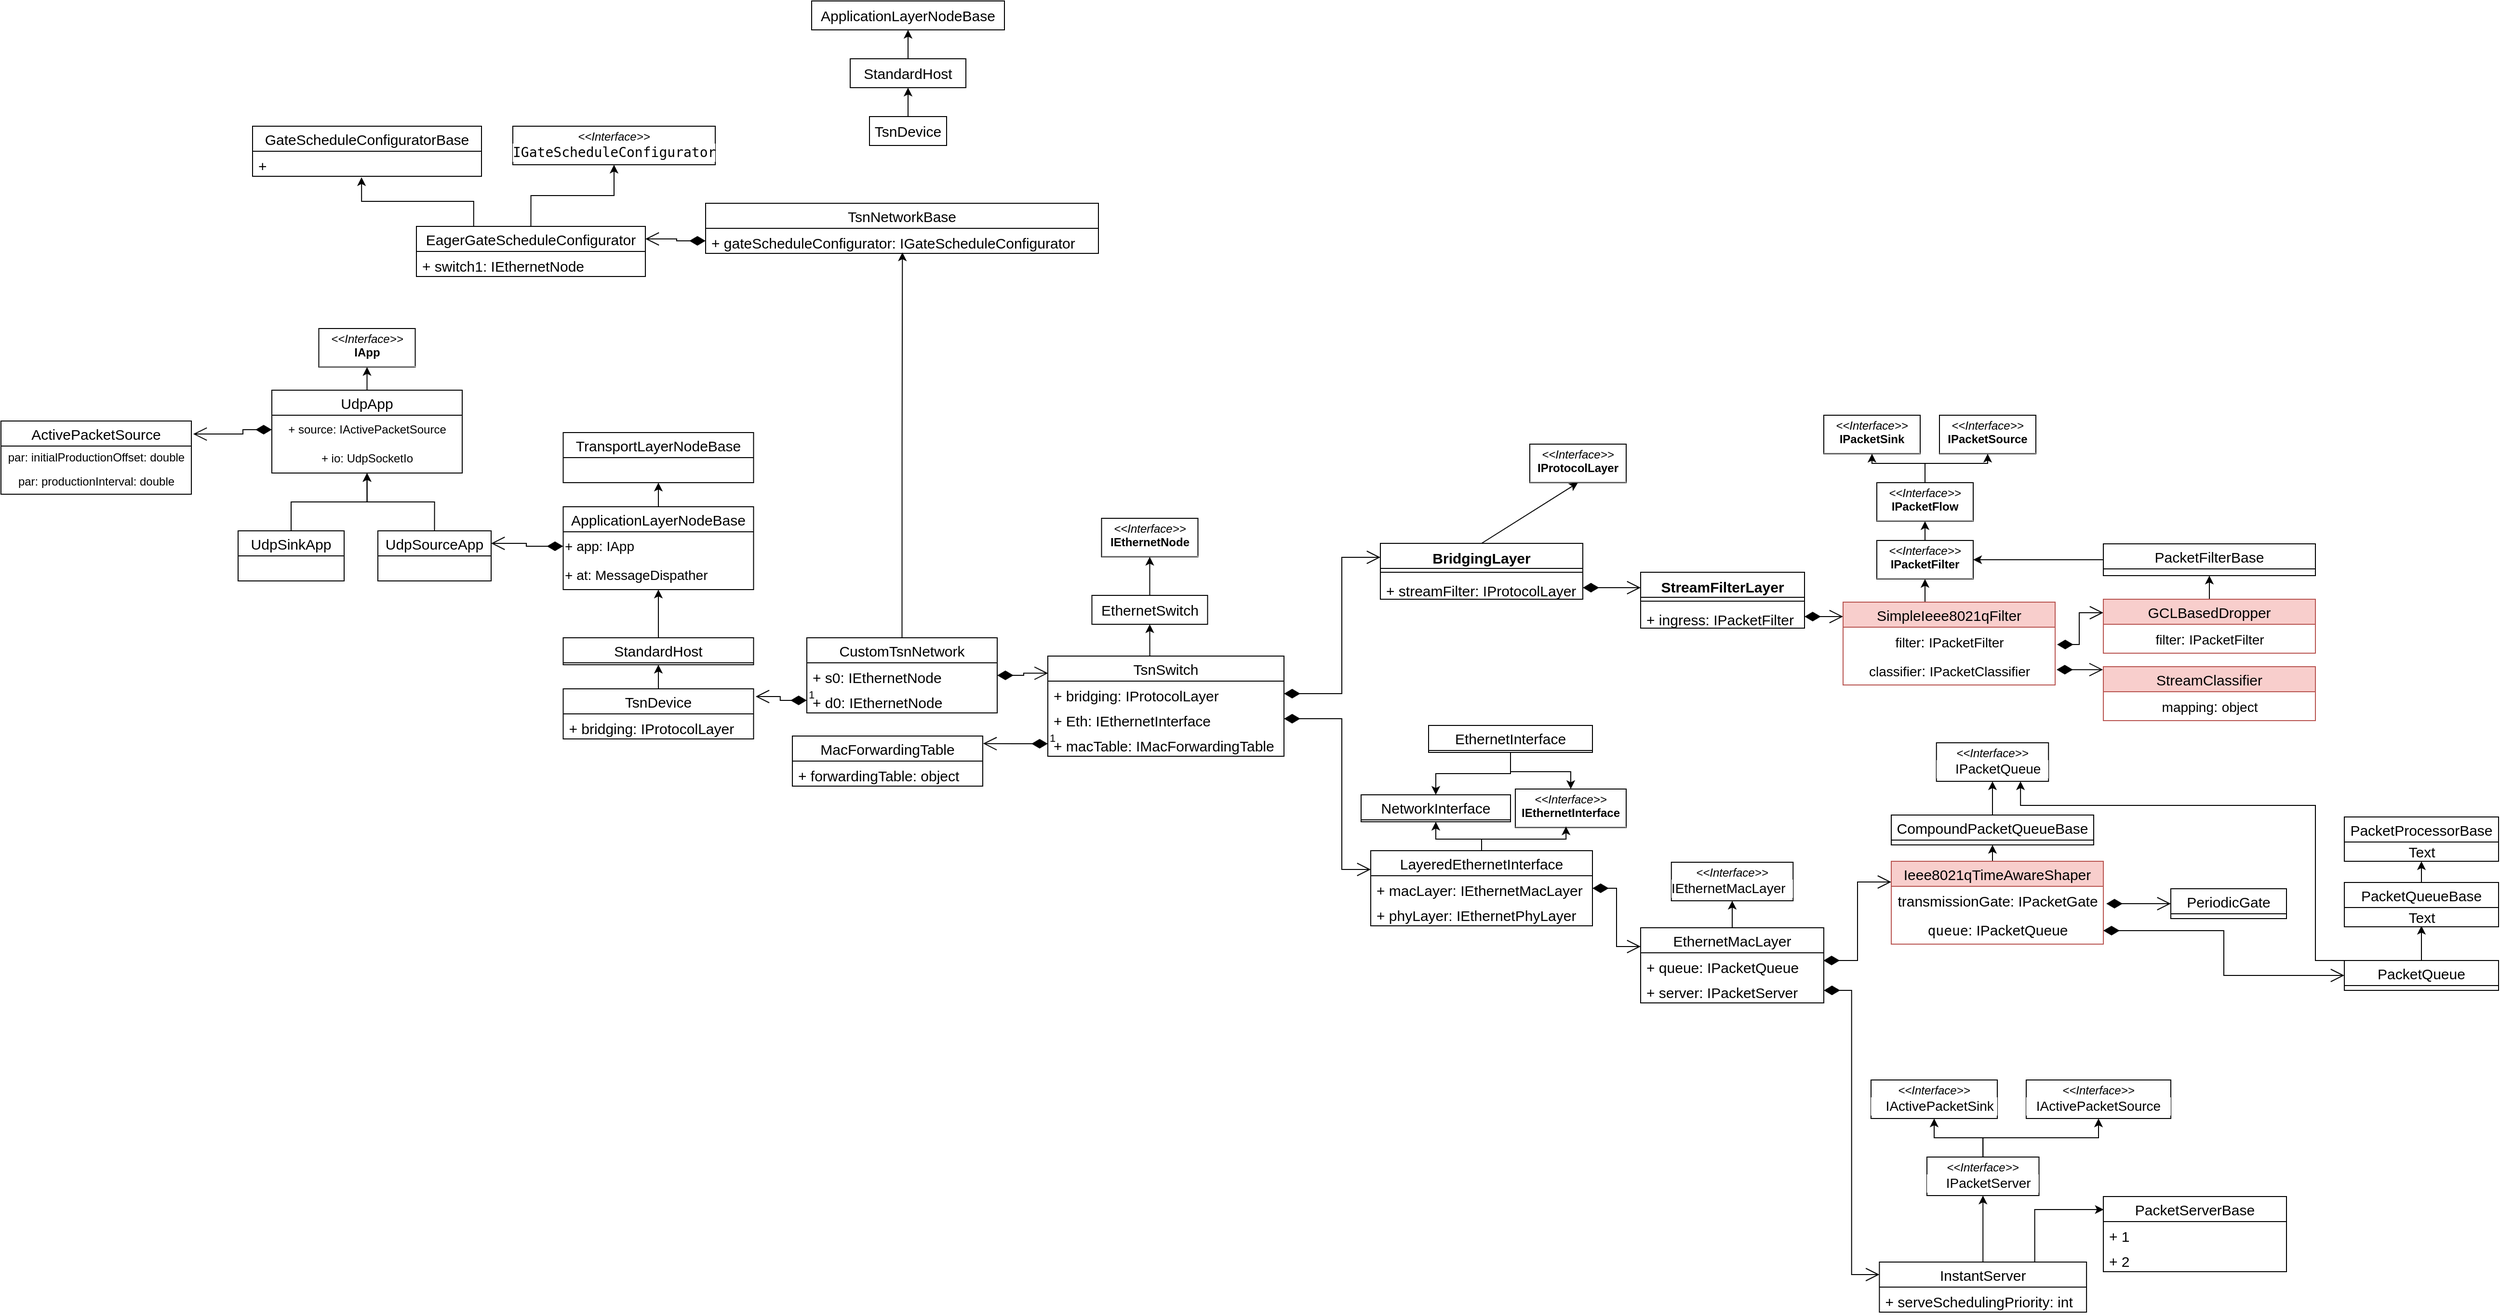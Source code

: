<mxfile version="20.6.2" type="device"><diagram id="YyNxn9tCu6RefEHl1TE3" name="Page-1"><mxGraphModel dx="2272" dy="1968" grid="1" gridSize="10" guides="1" tooltips="1" connect="1" arrows="1" fold="1" page="1" pageScale="1" pageWidth="850" pageHeight="1100" math="0" shadow="0"><root><mxCell id="0"/><mxCell id="1" parent="0"/><mxCell id="u0PSymhb36U_m5R0fwH8-3" style="edgeStyle=orthogonalEdgeStyle;rounded=0;orthogonalLoop=1;jettySize=auto;html=1;entryX=0.5;entryY=1;entryDx=0;entryDy=0;fontSize=15;exitX=0.5;exitY=0;exitDx=0;exitDy=0;" parent="1" source="u0PSymhb36U_m5R0fwH8-25" target="u0PSymhb36U_m5R0fwH8-2" edge="1"><mxGeometry relative="1" as="geometry"><mxPoint x="440" y="320" as="sourcePoint"/></mxGeometry></mxCell><mxCell id="u0PSymhb36U_m5R0fwH8-36" style="edgeStyle=orthogonalEdgeStyle;rounded=0;orthogonalLoop=1;jettySize=auto;html=1;entryX=0.5;entryY=1;entryDx=0;entryDy=0;fontSize=15;" parent="1" source="u0PSymhb36U_m5R0fwH8-2" target="u0PSymhb36U_m5R0fwH8-30" edge="1"><mxGeometry relative="1" as="geometry"/></mxCell><mxCell id="u0PSymhb36U_m5R0fwH8-2" value="&lt;font style=&quot;font-size: 15px;&quot;&gt;EthernetSwitch&lt;/font&gt;" style="rounded=0;whiteSpace=wrap;html=1;" parent="1" vertex="1"><mxGeometry x="350.75" y="257" width="120" height="30" as="geometry"/></mxCell><mxCell id="u0PSymhb36U_m5R0fwH8-4" style="edgeStyle=orthogonalEdgeStyle;rounded=0;orthogonalLoop=1;jettySize=auto;html=1;entryX=0.5;entryY=1;entryDx=0;entryDy=0;fontSize=15;" parent="1" source="u0PSymhb36U_m5R0fwH8-5" target="u0PSymhb36U_m5R0fwH8-6" edge="1"><mxGeometry relative="1" as="geometry"/></mxCell><mxCell id="u0PSymhb36U_m5R0fwH8-5" value="&lt;font style=&quot;font-size: 15px;&quot;&gt;TsnDevice&lt;/font&gt;" style="rounded=0;whiteSpace=wrap;html=1;" parent="1" vertex="1"><mxGeometry x="120" y="-240" width="80" height="30" as="geometry"/></mxCell><mxCell id="u0PSymhb36U_m5R0fwH8-32" style="edgeStyle=orthogonalEdgeStyle;rounded=0;orthogonalLoop=1;jettySize=auto;html=1;exitX=0.5;exitY=0;exitDx=0;exitDy=0;entryX=0.5;entryY=1;entryDx=0;entryDy=0;fontSize=15;" parent="1" source="u0PSymhb36U_m5R0fwH8-6" target="u0PSymhb36U_m5R0fwH8-31" edge="1"><mxGeometry relative="1" as="geometry"/></mxCell><mxCell id="u0PSymhb36U_m5R0fwH8-6" value="&lt;font style=&quot;font-size: 15px;&quot;&gt;StandardHost&lt;/font&gt;" style="rounded=0;whiteSpace=wrap;html=1;" parent="1" vertex="1"><mxGeometry x="100" y="-300" width="120" height="30" as="geometry"/></mxCell><mxCell id="u0PSymhb36U_m5R0fwH8-18" style="edgeStyle=orthogonalEdgeStyle;rounded=0;orthogonalLoop=1;jettySize=auto;html=1;exitX=0.5;exitY=0;exitDx=0;exitDy=0;entryX=0.5;entryY=1;entryDx=0;entryDy=0;fontSize=15;" parent="1" target="u0PSymhb36U_m5R0fwH8-19" edge="1"><mxGeometry relative="1" as="geometry"><mxPoint x="1215" y="264" as="sourcePoint"/></mxGeometry></mxCell><mxCell id="u0PSymhb36U_m5R0fwH8-16" style="edgeStyle=orthogonalEdgeStyle;rounded=0;orthogonalLoop=1;jettySize=auto;html=1;exitX=0.5;exitY=0;exitDx=0;exitDy=0;entryX=0.5;entryY=1;entryDx=0;entryDy=0;fontSize=15;" parent="1" source="u0PSymhb36U_m5R0fwH8-13" target="u0PSymhb36U_m5R0fwH8-14" edge="1"><mxGeometry relative="1" as="geometry"><Array as="points"><mxPoint x="1215" y="120"/><mxPoint x="1160" y="120"/></Array></mxGeometry></mxCell><mxCell id="u0PSymhb36U_m5R0fwH8-17" style="edgeStyle=orthogonalEdgeStyle;rounded=0;orthogonalLoop=1;jettySize=auto;html=1;entryX=0.5;entryY=1;entryDx=0;entryDy=0;fontSize=15;" parent="1" source="u0PSymhb36U_m5R0fwH8-13" target="u0PSymhb36U_m5R0fwH8-15" edge="1"><mxGeometry relative="1" as="geometry"/></mxCell><mxCell id="u0PSymhb36U_m5R0fwH8-13" value="&lt;p style=&quot;margin:0px;margin-top:4px;text-align:center;&quot;&gt;&lt;i&gt;&amp;lt;&amp;lt;Interface&amp;gt;&amp;gt;&lt;/i&gt;&lt;br&gt;&lt;b&gt;IPacketFlow&lt;/b&gt;&lt;/p&gt;&lt;hr size=&quot;1&quot;&gt;&lt;p style=&quot;margin:0px;margin-left:4px;&quot;&gt;&lt;br&gt;&lt;/p&gt;" style="verticalAlign=top;align=left;overflow=fill;fontSize=12;fontFamily=Helvetica;html=1;" parent="1" vertex="1"><mxGeometry x="1165" y="140" width="100" height="40" as="geometry"/></mxCell><mxCell id="u0PSymhb36U_m5R0fwH8-14" value="&lt;p style=&quot;margin:0px;margin-top:4px;text-align:center;&quot;&gt;&lt;i&gt;&amp;lt;&amp;lt;Interface&amp;gt;&amp;gt;&lt;/i&gt;&lt;br&gt;&lt;b&gt;IPacketSink&lt;/b&gt;&lt;/p&gt;&lt;hr size=&quot;1&quot;&gt;&lt;p style=&quot;margin:0px;margin-left:4px;&quot;&gt;&lt;br&gt;&lt;/p&gt;" style="verticalAlign=top;align=left;overflow=fill;fontSize=12;fontFamily=Helvetica;html=1;" parent="1" vertex="1"><mxGeometry x="1110" y="70" width="100" height="40" as="geometry"/></mxCell><mxCell id="u0PSymhb36U_m5R0fwH8-15" value="&lt;p style=&quot;margin:0px;margin-top:4px;text-align:center;&quot;&gt;&lt;i&gt;&amp;lt;&amp;lt;Interface&amp;gt;&amp;gt;&lt;/i&gt;&lt;br&gt;&lt;b&gt;IPacketSource&lt;/b&gt;&lt;/p&gt;&lt;hr size=&quot;1&quot;&gt;&lt;p style=&quot;margin:0px;margin-left:4px;&quot;&gt;&lt;br&gt;&lt;/p&gt;" style="verticalAlign=top;align=left;overflow=fill;fontSize=12;fontFamily=Helvetica;html=1;" parent="1" vertex="1"><mxGeometry x="1230" y="70" width="100" height="40" as="geometry"/></mxCell><mxCell id="u0PSymhb36U_m5R0fwH8-20" style="edgeStyle=orthogonalEdgeStyle;rounded=0;orthogonalLoop=1;jettySize=auto;html=1;exitX=0.5;exitY=0;exitDx=0;exitDy=0;entryX=0.5;entryY=1;entryDx=0;entryDy=0;fontSize=15;" parent="1" source="u0PSymhb36U_m5R0fwH8-19" target="u0PSymhb36U_m5R0fwH8-13" edge="1"><mxGeometry relative="1" as="geometry"/></mxCell><mxCell id="u0PSymhb36U_m5R0fwH8-19" value="&lt;p style=&quot;margin:0px;margin-top:4px;text-align:center;&quot;&gt;&lt;i&gt;&amp;lt;&amp;lt;Interface&amp;gt;&amp;gt;&lt;/i&gt;&lt;br&gt;&lt;b&gt;IPacketFilter&lt;/b&gt;&lt;/p&gt;&lt;hr size=&quot;1&quot;&gt;&lt;p style=&quot;margin:0px;margin-left:4px;&quot;&gt;&lt;br&gt;&lt;/p&gt;" style="verticalAlign=top;align=left;overflow=fill;fontSize=12;fontFamily=Helvetica;html=1;" parent="1" vertex="1"><mxGeometry x="1165" y="200" width="100" height="40" as="geometry"/></mxCell><mxCell id="u0PSymhb36U_m5R0fwH8-21" value="StreamFilterLayer" style="swimlane;fontStyle=1;align=center;verticalAlign=top;childLayout=stackLayout;horizontal=1;startSize=26;horizontalStack=0;resizeParent=1;resizeParentMax=0;resizeLast=0;collapsible=1;marginBottom=0;fontSize=15;" parent="1" vertex="1"><mxGeometry x="920" y="233" width="170" height="58" as="geometry"><mxRectangle x="600" y="320" width="170" height="30" as="alternateBounds"/></mxGeometry></mxCell><mxCell id="u0PSymhb36U_m5R0fwH8-23" value="" style="line;strokeWidth=1;fillColor=none;align=left;verticalAlign=middle;spacingTop=-1;spacingLeft=3;spacingRight=3;rotatable=0;labelPosition=right;points=[];portConstraint=eastwest;strokeColor=inherit;fontSize=15;" parent="u0PSymhb36U_m5R0fwH8-21" vertex="1"><mxGeometry y="26" width="170" height="8" as="geometry"/></mxCell><mxCell id="u0PSymhb36U_m5R0fwH8-22" value="+ ingress: IPacketFilter" style="text;strokeColor=none;fillColor=none;align=left;verticalAlign=top;spacingLeft=4;spacingRight=4;overflow=hidden;rotatable=0;points=[[0,0.5],[1,0.5]];portConstraint=eastwest;fontSize=15;" parent="u0PSymhb36U_m5R0fwH8-21" vertex="1"><mxGeometry y="34" width="170" height="24" as="geometry"/></mxCell><mxCell id="u0PSymhb36U_m5R0fwH8-25" value="TsnSwitch" style="swimlane;fontStyle=0;childLayout=stackLayout;horizontal=1;startSize=26;fillColor=none;horizontalStack=0;resizeParent=1;resizeParentMax=0;resizeLast=0;collapsible=1;marginBottom=0;fontSize=15;" parent="1" vertex="1"><mxGeometry x="305" y="320" width="245" height="104" as="geometry"><mxRectangle x="510" y="360" width="110" height="30" as="alternateBounds"/></mxGeometry></mxCell><mxCell id="u0PSymhb36U_m5R0fwH8-26" value="+ bridging: IProtocolLayer" style="text;strokeColor=none;fillColor=none;align=left;verticalAlign=top;spacingLeft=4;spacingRight=4;overflow=hidden;rotatable=0;points=[[0,0.5],[1,0.5]];portConstraint=eastwest;fontSize=15;" parent="u0PSymhb36U_m5R0fwH8-25" vertex="1"><mxGeometry y="26" width="245" height="26" as="geometry"/></mxCell><mxCell id="u0PSymhb36U_m5R0fwH8-27" value="+ Eth: IEthernetInterface" style="text;strokeColor=none;fillColor=none;align=left;verticalAlign=top;spacingLeft=4;spacingRight=4;overflow=hidden;rotatable=0;points=[[0,0.5],[1,0.5]];portConstraint=eastwest;fontSize=15;" parent="u0PSymhb36U_m5R0fwH8-25" vertex="1"><mxGeometry y="52" width="245" height="26" as="geometry"/></mxCell><mxCell id="qFTx1YS0CShqmHp-ypgE-27" value="+ macTable: IMacForwardingTable" style="text;strokeColor=none;fillColor=none;align=left;verticalAlign=top;spacingLeft=4;spacingRight=4;overflow=hidden;rotatable=0;points=[[0,0.5],[1,0.5]];portConstraint=eastwest;fontSize=15;" parent="u0PSymhb36U_m5R0fwH8-25" vertex="1"><mxGeometry y="78" width="245" height="26" as="geometry"/></mxCell><mxCell id="u0PSymhb36U_m5R0fwH8-29" value="&lt;p style=&quot;margin:0px;margin-top:4px;text-align:center;&quot;&gt;&lt;i&gt;&amp;lt;&amp;lt;Interface&amp;gt;&amp;gt;&lt;/i&gt;&lt;br&gt;&lt;b&gt;IProtocolLayer&lt;/b&gt;&lt;/p&gt;&lt;hr size=&quot;1&quot;&gt;&lt;p style=&quot;margin:0px;margin-left:4px;&quot;&gt;&lt;br&gt;&lt;/p&gt;" style="verticalAlign=top;align=left;overflow=fill;fontSize=12;fontFamily=Helvetica;html=1;" parent="1" vertex="1"><mxGeometry x="805" y="100" width="100" height="40" as="geometry"/></mxCell><mxCell id="u0PSymhb36U_m5R0fwH8-30" value="&lt;p style=&quot;margin:0px;margin-top:4px;text-align:center;&quot;&gt;&lt;i&gt;&amp;lt;&amp;lt;Interface&amp;gt;&amp;gt;&lt;/i&gt;&lt;br&gt;&lt;b&gt;IEthernetNode&lt;/b&gt;&lt;/p&gt;&lt;hr size=&quot;1&quot;&gt;&lt;p style=&quot;margin:0px;margin-left:4px;&quot;&gt;&lt;br&gt;&lt;/p&gt;" style="verticalAlign=top;align=left;overflow=fill;fontSize=12;fontFamily=Helvetica;html=1;" parent="1" vertex="1"><mxGeometry x="360.75" y="177" width="100" height="40" as="geometry"/></mxCell><mxCell id="u0PSymhb36U_m5R0fwH8-31" value="&lt;font style=&quot;font-size: 15px;&quot;&gt;ApplicationLayerNodeBase&lt;/font&gt;" style="rounded=0;whiteSpace=wrap;html=1;" parent="1" vertex="1"><mxGeometry x="60" y="-360" width="200" height="30" as="geometry"/></mxCell><mxCell id="u0PSymhb36U_m5R0fwH8-34" value="" style="endArrow=open;html=1;endSize=12;startArrow=diamondThin;startSize=14;startFill=1;edgeStyle=orthogonalEdgeStyle;align=left;verticalAlign=bottom;rounded=0;fontSize=15;exitX=1;exitY=0.5;exitDx=0;exitDy=0;entryX=0;entryY=0.25;entryDx=0;entryDy=0;" parent="1" source="u0PSymhb36U_m5R0fwH8-26" target="KKsaJVPxC1CZyr2UXSg2-10" edge="1"><mxGeometry x="-1" y="3" relative="1" as="geometry"><mxPoint x="400" y="280" as="sourcePoint"/><mxPoint x="560" y="280" as="targetPoint"/><Array as="points"><mxPoint x="610" y="359"/><mxPoint x="610" y="218"/></Array></mxGeometry></mxCell><mxCell id="u0PSymhb36U_m5R0fwH8-35" value="" style="endArrow=open;html=1;endSize=12;startArrow=diamondThin;startSize=14;startFill=1;edgeStyle=orthogonalEdgeStyle;align=left;verticalAlign=bottom;rounded=0;fontSize=15;exitX=1;exitY=0.5;exitDx=0;exitDy=0;entryX=0;entryY=0.5;entryDx=0;entryDy=0;" parent="1" source="u0PSymhb36U_m5R0fwH8-22" edge="1"><mxGeometry x="-1" y="3" relative="1" as="geometry"><mxPoint x="1187.5" y="278.86" as="sourcePoint"/><mxPoint x="1130" y="279" as="targetPoint"/></mxGeometry></mxCell><mxCell id="u0PSymhb36U_m5R0fwH8-37" value="&lt;p style=&quot;margin:0px;margin-top:4px;text-align:center;&quot;&gt;&lt;i&gt;&amp;lt;&amp;lt;Interface&amp;gt;&amp;gt;&lt;/i&gt;&lt;br&gt;&lt;b&gt;IEthernetInterface&lt;/b&gt;&lt;/p&gt;&lt;hr size=&quot;1&quot;&gt;&lt;p style=&quot;margin:0px;margin-left:4px;&quot;&gt;&lt;br&gt;&lt;/p&gt;" style="verticalAlign=top;align=left;overflow=fill;fontSize=12;fontFamily=Helvetica;html=1;" parent="1" vertex="1"><mxGeometry x="790" y="458" width="115" height="40" as="geometry"/></mxCell><mxCell id="u0PSymhb36U_m5R0fwH8-83" style="edgeStyle=orthogonalEdgeStyle;rounded=0;orthogonalLoop=1;jettySize=auto;html=1;entryX=0.5;entryY=0;entryDx=0;entryDy=0;fontFamily=Helvetica;fontSize=15;" parent="1" source="u0PSymhb36U_m5R0fwH8-38" target="u0PSymhb36U_m5R0fwH8-43" edge="1"><mxGeometry relative="1" as="geometry"/></mxCell><mxCell id="u0PSymhb36U_m5R0fwH8-84" style="edgeStyle=orthogonalEdgeStyle;rounded=0;orthogonalLoop=1;jettySize=auto;html=1;exitX=0.5;exitY=1;exitDx=0;exitDy=0;entryX=0.5;entryY=0;entryDx=0;entryDy=0;fontFamily=Helvetica;fontSize=15;" parent="1" source="u0PSymhb36U_m5R0fwH8-38" target="u0PSymhb36U_m5R0fwH8-37" edge="1"><mxGeometry relative="1" as="geometry"><Array as="points"><mxPoint x="785" y="440"/><mxPoint x="848" y="440"/></Array></mxGeometry></mxCell><mxCell id="u0PSymhb36U_m5R0fwH8-38" value="EthernetInterface" style="swimlane;fontStyle=0;childLayout=stackLayout;horizontal=1;startSize=26;fillColor=none;horizontalStack=0;resizeParent=1;resizeParentMax=0;resizeLast=0;collapsible=1;marginBottom=0;fontSize=15;" parent="1" vertex="1"><mxGeometry x="700" y="392" width="170" height="28" as="geometry"><mxRectangle x="1310" y="380" width="110" height="30" as="alternateBounds"/></mxGeometry></mxCell><mxCell id="u0PSymhb36U_m5R0fwH8-42" value="" style="endArrow=open;html=1;endSize=12;startArrow=diamondThin;startSize=14;startFill=1;edgeStyle=orthogonalEdgeStyle;align=left;verticalAlign=bottom;rounded=0;fontSize=15;exitX=1;exitY=0.5;exitDx=0;exitDy=0;entryX=0;entryY=0.25;entryDx=0;entryDy=0;" parent="1" source="u0PSymhb36U_m5R0fwH8-27" target="u0PSymhb36U_m5R0fwH8-47" edge="1"><mxGeometry x="-1" y="3" relative="1" as="geometry"><mxPoint x="577.5" y="369.0" as="sourcePoint"/><mxPoint x="650" y="269" as="targetPoint"/><Array as="points"><mxPoint x="610" y="385"/><mxPoint x="610" y="542"/></Array></mxGeometry></mxCell><mxCell id="u0PSymhb36U_m5R0fwH8-43" value="NetworkInterface" style="swimlane;fontStyle=0;childLayout=stackLayout;horizontal=1;startSize=26;fillColor=none;horizontalStack=0;resizeParent=1;resizeParentMax=0;resizeLast=0;collapsible=1;marginBottom=0;fontSize=15;" parent="1" vertex="1"><mxGeometry x="630" y="464" width="155" height="28" as="geometry"><mxRectangle x="510" y="360" width="110" height="30" as="alternateBounds"/></mxGeometry></mxCell><mxCell id="u0PSymhb36U_m5R0fwH8-66" style="edgeStyle=orthogonalEdgeStyle;rounded=0;orthogonalLoop=1;jettySize=auto;html=1;exitX=0.5;exitY=0;exitDx=0;exitDy=0;entryX=0.5;entryY=1;entryDx=0;entryDy=0;fontFamily=Helvetica;fontSize=15;" parent="1" source="u0PSymhb36U_m5R0fwH8-47" target="u0PSymhb36U_m5R0fwH8-43" edge="1"><mxGeometry relative="1" as="geometry"><mxPoint x="718.505" y="506.002" as="targetPoint"/><Array as="points"><mxPoint x="755" y="510"/><mxPoint x="708" y="510"/></Array></mxGeometry></mxCell><mxCell id="u0PSymhb36U_m5R0fwH8-67" style="edgeStyle=orthogonalEdgeStyle;rounded=0;orthogonalLoop=1;jettySize=auto;html=1;entryX=0.457;entryY=0.971;entryDx=0;entryDy=0;entryPerimeter=0;fontFamily=Helvetica;fontSize=15;" parent="1" source="u0PSymhb36U_m5R0fwH8-47" target="u0PSymhb36U_m5R0fwH8-37" edge="1"><mxGeometry relative="1" as="geometry"><Array as="points"><mxPoint x="755" y="510"/><mxPoint x="843" y="510"/></Array></mxGeometry></mxCell><mxCell id="u0PSymhb36U_m5R0fwH8-47" value="LayeredEthernetInterface" style="swimlane;fontStyle=0;childLayout=stackLayout;horizontal=1;startSize=26;fillColor=none;horizontalStack=0;resizeParent=1;resizeParentMax=0;resizeLast=0;collapsible=1;marginBottom=0;fontSize=15;" parent="1" vertex="1"><mxGeometry x="640" y="522" width="230" height="78" as="geometry"><mxRectangle x="510" y="360" width="110" height="30" as="alternateBounds"/></mxGeometry></mxCell><mxCell id="u0PSymhb36U_m5R0fwH8-48" value="+ macLayer: IEthernetMacLayer" style="text;strokeColor=none;fillColor=none;align=left;verticalAlign=top;spacingLeft=4;spacingRight=4;overflow=hidden;rotatable=0;points=[[0,0.5],[1,0.5]];portConstraint=eastwest;fontSize=15;" parent="u0PSymhb36U_m5R0fwH8-47" vertex="1"><mxGeometry y="26" width="230" height="26" as="geometry"/></mxCell><mxCell id="u0PSymhb36U_m5R0fwH8-49" value="+ phyLayer: IEthernetPhyLayer" style="text;strokeColor=none;fillColor=none;align=left;verticalAlign=top;spacingLeft=4;spacingRight=4;overflow=hidden;rotatable=0;points=[[0,0.5],[1,0.5]];portConstraint=eastwest;fontSize=15;" parent="u0PSymhb36U_m5R0fwH8-47" vertex="1"><mxGeometry y="52" width="230" height="26" as="geometry"/></mxCell><mxCell id="u0PSymhb36U_m5R0fwH8-57" style="edgeStyle=orthogonalEdgeStyle;rounded=0;orthogonalLoop=1;jettySize=auto;html=1;entryX=0.5;entryY=1;entryDx=0;entryDy=0;fontFamily=Helvetica;fontSize=15;exitX=0.5;exitY=0;exitDx=0;exitDy=0;" parent="1" source="u0PSymhb36U_m5R0fwH8-53" target="u0PSymhb36U_m5R0fwH8-56" edge="1"><mxGeometry relative="1" as="geometry"/></mxCell><mxCell id="u0PSymhb36U_m5R0fwH8-53" value="EthernetMacLayer" style="swimlane;fontStyle=0;childLayout=stackLayout;horizontal=1;startSize=26;fillColor=none;horizontalStack=0;resizeParent=1;resizeParentMax=0;resizeLast=0;collapsible=1;marginBottom=0;fontSize=15;" parent="1" vertex="1"><mxGeometry x="920" y="602" width="190" height="78" as="geometry"><mxRectangle x="510" y="360" width="110" height="30" as="alternateBounds"/></mxGeometry></mxCell><mxCell id="u0PSymhb36U_m5R0fwH8-54" value="+ queue: IPacketQueue" style="text;strokeColor=none;fillColor=none;align=left;verticalAlign=top;spacingLeft=4;spacingRight=4;overflow=hidden;rotatable=0;points=[[0,0.5],[1,0.5]];portConstraint=eastwest;fontSize=15;" parent="u0PSymhb36U_m5R0fwH8-53" vertex="1"><mxGeometry y="26" width="190" height="26" as="geometry"/></mxCell><mxCell id="qFTx1YS0CShqmHp-ypgE-32" value="+ server: IPacketServer" style="text;strokeColor=none;fillColor=none;align=left;verticalAlign=top;spacingLeft=4;spacingRight=4;overflow=hidden;rotatable=0;points=[[0,0.5],[1,0.5]];portConstraint=eastwest;fontSize=15;" parent="u0PSymhb36U_m5R0fwH8-53" vertex="1"><mxGeometry y="52" width="190" height="26" as="geometry"/></mxCell><mxCell id="u0PSymhb36U_m5R0fwH8-56" value="&lt;p style=&quot;margin:0px;margin-top:4px;text-align:center;&quot;&gt;&lt;i&gt;&amp;lt;&amp;lt;Interface&amp;gt;&amp;gt;&lt;/i&gt;&lt;br&gt;&lt;/p&gt;&lt;div style=&quot;background-color: rgb(255, 255, 255); font-size: 14px; line-height: 19px;&quot;&gt;IEthernetMacLayer&lt;/div&gt;&lt;hr size=&quot;1&quot;&gt;&lt;p style=&quot;margin:0px;margin-left:4px;&quot;&gt;&lt;br&gt;&lt;/p&gt;" style="verticalAlign=top;align=left;overflow=fill;fontSize=12;fontFamily=Helvetica;html=1;" parent="1" vertex="1"><mxGeometry x="951.88" y="534" width="126.25" height="40" as="geometry"/></mxCell><mxCell id="u0PSymhb36U_m5R0fwH8-85" style="edgeStyle=orthogonalEdgeStyle;rounded=0;orthogonalLoop=1;jettySize=auto;html=1;entryX=0.5;entryY=0.95;entryDx=0;entryDy=0;entryPerimeter=0;fontFamily=Helvetica;fontSize=15;" parent="1" source="u0PSymhb36U_m5R0fwH8-59" target="u0PSymhb36U_m5R0fwH8-71" edge="1"><mxGeometry relative="1" as="geometry"/></mxCell><mxCell id="hQ753tFfrP1t7ooKIuJR-4" style="edgeStyle=orthogonalEdgeStyle;rounded=0;orthogonalLoop=1;jettySize=auto;html=1;exitX=0;exitY=0;exitDx=0;exitDy=0;entryX=0.75;entryY=1;entryDx=0;entryDy=0;" parent="1" source="u0PSymhb36U_m5R0fwH8-59" target="u0PSymhb36U_m5R0fwH8-61" edge="1"><mxGeometry relative="1" as="geometry"><Array as="points"><mxPoint x="1620" y="636"/><mxPoint x="1620" y="475"/><mxPoint x="1314" y="475"/></Array></mxGeometry></mxCell><mxCell id="u0PSymhb36U_m5R0fwH8-59" value="PacketQueue" style="swimlane;fontStyle=0;childLayout=stackLayout;horizontal=1;startSize=26;fillColor=none;horizontalStack=0;resizeParent=1;resizeParentMax=0;resizeLast=0;collapsible=1;marginBottom=0;fontSize=15;" parent="1" vertex="1"><mxGeometry x="1650" y="636" width="160" height="31" as="geometry"><mxRectangle x="510" y="360" width="110" height="30" as="alternateBounds"/></mxGeometry></mxCell><mxCell id="u0PSymhb36U_m5R0fwH8-61" value="&lt;p style=&quot;margin: 4px 0px 0px;&quot;&gt;&lt;i&gt;&amp;lt;&amp;lt;Interface&amp;gt;&amp;gt;&lt;/i&gt;&lt;br&gt;&lt;/p&gt;&lt;div style=&quot;background-color: rgb(255, 255, 255); font-size: 14px; line-height: 19px;&quot;&gt;&amp;nbsp; &amp;nbsp;IPacketQueue&lt;/div&gt;&lt;hr size=&quot;1&quot;&gt;&lt;p style=&quot;margin:0px;margin-left:4px;&quot;&gt;&lt;br&gt;&lt;/p&gt;" style="verticalAlign=top;align=center;overflow=fill;fontSize=12;fontFamily=Helvetica;html=1;" parent="1" vertex="1"><mxGeometry x="1226.87" y="410" width="116.25" height="40" as="geometry"/></mxCell><mxCell id="u0PSymhb36U_m5R0fwH8-64" value="" style="endArrow=open;html=1;endSize=12;startArrow=diamondThin;startSize=14;startFill=1;edgeStyle=orthogonalEdgeStyle;align=left;verticalAlign=bottom;rounded=0;fontSize=15;exitX=1;exitY=0.5;exitDx=0;exitDy=0;entryX=0;entryY=0.25;entryDx=0;entryDy=0;" parent="1" source="u0PSymhb36U_m5R0fwH8-48" target="u0PSymhb36U_m5R0fwH8-53" edge="1"><mxGeometry x="-1" y="3" relative="1" as="geometry"><mxPoint x="915" y="522" as="sourcePoint"/><mxPoint x="955" y="522" as="targetPoint"/></mxGeometry></mxCell><mxCell id="u0PSymhb36U_m5R0fwH8-65" value="" style="endArrow=open;html=1;endSize=12;startArrow=diamondThin;startSize=14;startFill=1;edgeStyle=orthogonalEdgeStyle;align=left;verticalAlign=bottom;rounded=0;fontSize=15;exitX=0.998;exitY=0.309;exitDx=0;exitDy=0;exitPerimeter=0;entryX=0;entryY=0.25;entryDx=0;entryDy=0;" parent="1" source="u0PSymhb36U_m5R0fwH8-54" target="u0PSymhb36U_m5R0fwH8-79" edge="1"><mxGeometry x="-1" y="3" relative="1" as="geometry"><mxPoint x="880" y="625.0" as="sourcePoint"/><mxPoint x="1180" y="674" as="targetPoint"/></mxGeometry></mxCell><mxCell id="u0PSymhb36U_m5R0fwH8-78" style="edgeStyle=orthogonalEdgeStyle;rounded=0;orthogonalLoop=1;jettySize=auto;html=1;entryX=0.5;entryY=1;entryDx=0;entryDy=0;entryPerimeter=0;fontFamily=Helvetica;fontSize=15;" parent="1" source="u0PSymhb36U_m5R0fwH8-70" target="u0PSymhb36U_m5R0fwH8-75" edge="1"><mxGeometry relative="1" as="geometry"/></mxCell><mxCell id="u0PSymhb36U_m5R0fwH8-70" value="PacketQueueBase" style="swimlane;fontStyle=0;childLayout=stackLayout;horizontal=1;startSize=26;fillColor=none;horizontalStack=0;resizeParent=1;resizeParentMax=0;resizeLast=0;collapsible=1;marginBottom=0;fontSize=15;" parent="1" vertex="1"><mxGeometry x="1650" y="555" width="160" height="46" as="geometry"><mxRectangle x="510" y="360" width="110" height="30" as="alternateBounds"/></mxGeometry></mxCell><mxCell id="u0PSymhb36U_m5R0fwH8-71" value="Text" style="text;html=1;align=center;verticalAlign=middle;resizable=0;points=[];autosize=1;strokeColor=none;fillColor=none;fontSize=15;fontFamily=Helvetica;" parent="u0PSymhb36U_m5R0fwH8-70" vertex="1"><mxGeometry y="26" width="160" height="20" as="geometry"/></mxCell><mxCell id="u0PSymhb36U_m5R0fwH8-74" value="PacketProcessorBase" style="swimlane;fontStyle=0;childLayout=stackLayout;horizontal=1;startSize=26;fillColor=none;horizontalStack=0;resizeParent=1;resizeParentMax=0;resizeLast=0;collapsible=1;marginBottom=0;fontSize=15;" parent="1" vertex="1"><mxGeometry x="1650" y="487" width="160" height="46" as="geometry"><mxRectangle x="510" y="360" width="110" height="30" as="alternateBounds"/></mxGeometry></mxCell><mxCell id="u0PSymhb36U_m5R0fwH8-75" value="Text" style="text;html=1;align=center;verticalAlign=middle;resizable=0;points=[];autosize=1;strokeColor=none;fillColor=none;fontSize=15;fontFamily=Helvetica;" parent="u0PSymhb36U_m5R0fwH8-74" vertex="1"><mxGeometry y="26" width="160" height="20" as="geometry"/></mxCell><mxCell id="u0PSymhb36U_m5R0fwH8-81" style="edgeStyle=orthogonalEdgeStyle;rounded=0;orthogonalLoop=1;jettySize=auto;html=1;exitX=0.5;exitY=0;exitDx=0;exitDy=0;entryX=0.5;entryY=1;entryDx=0;entryDy=0;fontFamily=Helvetica;fontSize=15;" parent="1" source="u0PSymhb36U_m5R0fwH8-79" target="u0PSymhb36U_m5R0fwH8-80" edge="1"><mxGeometry relative="1" as="geometry"/></mxCell><mxCell id="u0PSymhb36U_m5R0fwH8-79" value="Ieee8021qTimeAwareShaper" style="swimlane;fontStyle=0;childLayout=stackLayout;horizontal=1;startSize=26;fillColor=#f8cecc;horizontalStack=0;resizeParent=1;resizeParentMax=0;resizeLast=0;collapsible=1;marginBottom=0;fontSize=15;strokeColor=#b85450;" parent="1" vertex="1"><mxGeometry x="1180" y="533" width="220" height="86" as="geometry"><mxRectangle x="510" y="360" width="110" height="30" as="alternateBounds"/></mxGeometry></mxCell><mxCell id="u0PSymhb36U_m5R0fwH8-86" value="transmissionGate: IPacketGate" style="text;html=1;align=center;verticalAlign=middle;resizable=0;points=[];autosize=1;strokeColor=none;fillColor=none;fontSize=15;fontFamily=Helvetica;" parent="u0PSymhb36U_m5R0fwH8-79" vertex="1"><mxGeometry y="26" width="220" height="30" as="geometry"/></mxCell><mxCell id="hQ753tFfrP1t7ooKIuJR-1" value="&lt;font face=&quot;Droid Sans Mono, monospace, monospace&quot;&gt;&lt;span style=&quot;font-size: 14px; background-color: rgb(255, 255, 255);&quot;&gt;queue&lt;/span&gt;&lt;/font&gt;: IPacketQueue" style="text;html=1;align=center;verticalAlign=middle;resizable=0;points=[];autosize=1;strokeColor=none;fillColor=none;fontSize=15;fontFamily=Helvetica;" parent="u0PSymhb36U_m5R0fwH8-79" vertex="1"><mxGeometry y="56" width="220" height="30" as="geometry"/></mxCell><mxCell id="u0PSymhb36U_m5R0fwH8-82" style="edgeStyle=orthogonalEdgeStyle;rounded=0;orthogonalLoop=1;jettySize=auto;html=1;entryX=0.5;entryY=1;entryDx=0;entryDy=0;fontFamily=Helvetica;fontSize=15;" parent="1" source="u0PSymhb36U_m5R0fwH8-80" target="u0PSymhb36U_m5R0fwH8-61" edge="1"><mxGeometry relative="1" as="geometry"/></mxCell><mxCell id="u0PSymhb36U_m5R0fwH8-80" value="CompoundPacketQueueBase" style="swimlane;fontStyle=0;childLayout=stackLayout;horizontal=1;startSize=26;fillColor=none;horizontalStack=0;resizeParent=1;resizeParentMax=0;resizeLast=0;collapsible=1;marginBottom=0;fontSize=15;" parent="1" vertex="1"><mxGeometry x="1180" y="485" width="210" height="31" as="geometry"><mxRectangle x="510" y="360" width="110" height="30" as="alternateBounds"/></mxGeometry></mxCell><mxCell id="KKsaJVPxC1CZyr2UXSg2-1" value="SimpleIeee8021qFilter" style="swimlane;fontStyle=0;childLayout=stackLayout;horizontal=1;startSize=26;fillColor=#f8cecc;horizontalStack=0;resizeParent=1;resizeParentMax=0;resizeLast=0;collapsible=1;marginBottom=0;fontSize=15;strokeColor=#b85450;" parent="1" vertex="1"><mxGeometry x="1130" y="264" width="220" height="86" as="geometry"><mxRectangle x="510" y="360" width="110" height="30" as="alternateBounds"/></mxGeometry></mxCell><mxCell id="KKsaJVPxC1CZyr2UXSg2-2" value="&lt;span style=&quot;background-color: rgb(255, 255, 255); font-size: 14px;&quot;&gt;filter&lt;/span&gt;:&amp;nbsp;&lt;span style=&quot;background-color: rgb(255, 255, 255); font-size: 14px;&quot;&gt;I&lt;/span&gt;&lt;span style=&quot;background-color: rgb(255, 255, 255); font-size: 14px;&quot;&gt;PacketFilter&lt;/span&gt;" style="text;html=1;align=center;verticalAlign=middle;resizable=0;points=[];autosize=1;strokeColor=none;fillColor=none;fontSize=15;fontFamily=Helvetica;" parent="KKsaJVPxC1CZyr2UXSg2-1" vertex="1"><mxGeometry y="26" width="220" height="30" as="geometry"/></mxCell><mxCell id="qFTx1YS0CShqmHp-ypgE-20" value="&lt;span style=&quot;font-size: 14px; background-color: rgb(255, 255, 255);&quot;&gt;classifier&lt;/span&gt;:&amp;nbsp;&lt;span style=&quot;background-color: rgb(255, 255, 255); font-size: 14px;&quot;&gt;I&lt;/span&gt;&lt;span style=&quot;background-color: rgb(255, 255, 255); font-size: 14px;&quot;&gt;PacketClassifier&lt;/span&gt;" style="text;html=1;align=center;verticalAlign=middle;resizable=0;points=[];autosize=1;strokeColor=none;fillColor=none;fontSize=15;fontFamily=Helvetica;" parent="KKsaJVPxC1CZyr2UXSg2-1" vertex="1"><mxGeometry y="56" width="220" height="30" as="geometry"/></mxCell><mxCell id="KKsaJVPxC1CZyr2UXSg2-3" value="" style="endArrow=open;html=1;endSize=12;startArrow=diamondThin;startSize=14;startFill=1;edgeStyle=orthogonalEdgeStyle;align=left;verticalAlign=bottom;rounded=0;fontSize=15;exitX=1.009;exitY=0.6;exitDx=0;exitDy=0;exitPerimeter=0;entryX=0;entryY=0.25;entryDx=0;entryDy=0;" parent="1" source="KKsaJVPxC1CZyr2UXSg2-2" target="KKsaJVPxC1CZyr2UXSg2-4" edge="1"><mxGeometry x="-1" y="3" relative="1" as="geometry"><mxPoint x="1100" y="289" as="sourcePoint"/><mxPoint x="1400" y="308" as="targetPoint"/></mxGeometry></mxCell><mxCell id="KKsaJVPxC1CZyr2UXSg2-8" style="edgeStyle=orthogonalEdgeStyle;rounded=0;orthogonalLoop=1;jettySize=auto;html=1;entryX=0.5;entryY=1;entryDx=0;entryDy=0;fontFamily=Helvetica;" parent="1" source="KKsaJVPxC1CZyr2UXSg2-4" target="KKsaJVPxC1CZyr2UXSg2-6" edge="1"><mxGeometry relative="1" as="geometry"/></mxCell><mxCell id="KKsaJVPxC1CZyr2UXSg2-4" value="GCLBasedDropper" style="swimlane;fontStyle=0;childLayout=stackLayout;horizontal=1;startSize=26;fillColor=#f8cecc;horizontalStack=0;resizeParent=1;resizeParentMax=0;resizeLast=0;collapsible=1;marginBottom=0;fontSize=15;strokeColor=#b85450;" parent="1" vertex="1"><mxGeometry x="1400" y="261" width="220" height="56" as="geometry"><mxRectangle x="510" y="360" width="110" height="30" as="alternateBounds"/></mxGeometry></mxCell><mxCell id="KKsaJVPxC1CZyr2UXSg2-5" value="&lt;span style=&quot;background-color: rgb(255, 255, 255); font-size: 14px;&quot;&gt;filter&lt;/span&gt;:&amp;nbsp;&lt;span style=&quot;background-color: rgb(255, 255, 255); font-size: 14px;&quot;&gt;I&lt;/span&gt;&lt;span style=&quot;background-color: rgb(255, 255, 255); font-size: 14px;&quot;&gt;PacketFilter&lt;/span&gt;" style="text;html=1;align=center;verticalAlign=middle;resizable=0;points=[];autosize=1;strokeColor=none;fillColor=none;fontSize=15;fontFamily=Helvetica;" parent="KKsaJVPxC1CZyr2UXSg2-4" vertex="1"><mxGeometry y="26" width="220" height="30" as="geometry"/></mxCell><mxCell id="KKsaJVPxC1CZyr2UXSg2-9" style="edgeStyle=orthogonalEdgeStyle;rounded=0;orthogonalLoop=1;jettySize=auto;html=1;exitX=0;exitY=0.5;exitDx=0;exitDy=0;entryX=1;entryY=0.5;entryDx=0;entryDy=0;fontFamily=Helvetica;" parent="1" source="KKsaJVPxC1CZyr2UXSg2-6" target="u0PSymhb36U_m5R0fwH8-19" edge="1"><mxGeometry relative="1" as="geometry"/></mxCell><mxCell id="KKsaJVPxC1CZyr2UXSg2-6" value="PacketFilterBase" style="swimlane;fontStyle=0;childLayout=stackLayout;horizontal=1;startSize=26;fillColor=default;horizontalStack=0;resizeParent=1;resizeParentMax=0;resizeLast=0;collapsible=1;marginBottom=0;fontSize=15;strokeColor=default;" parent="1" vertex="1"><mxGeometry x="1400" y="203.5" width="220" height="33" as="geometry"><mxRectangle x="510" y="360" width="110" height="30" as="alternateBounds"/></mxGeometry></mxCell><mxCell id="KKsaJVPxC1CZyr2UXSg2-10" value="BridgingLayer" style="swimlane;fontStyle=1;align=center;verticalAlign=top;childLayout=stackLayout;horizontal=1;startSize=26;horizontalStack=0;resizeParent=1;resizeParentMax=0;resizeLast=0;collapsible=1;marginBottom=0;fontSize=15;" parent="1" vertex="1"><mxGeometry x="650" y="203" width="210" height="58" as="geometry"><mxRectangle x="600" y="320" width="170" height="30" as="alternateBounds"/></mxGeometry></mxCell><mxCell id="KKsaJVPxC1CZyr2UXSg2-11" value="" style="line;strokeWidth=1;fillColor=none;align=left;verticalAlign=middle;spacingTop=-1;spacingLeft=3;spacingRight=3;rotatable=0;labelPosition=right;points=[];portConstraint=eastwest;strokeColor=inherit;fontSize=15;" parent="KKsaJVPxC1CZyr2UXSg2-10" vertex="1"><mxGeometry y="26" width="210" height="8" as="geometry"/></mxCell><mxCell id="KKsaJVPxC1CZyr2UXSg2-12" value="+ streamFilter: IProtocolLayer&#10;&#10;" style="text;strokeColor=none;fillColor=none;align=left;verticalAlign=top;spacingLeft=4;spacingRight=4;overflow=hidden;rotatable=0;points=[[0,0.5],[1,0.5]];portConstraint=eastwest;fontSize=15;" parent="KKsaJVPxC1CZyr2UXSg2-10" vertex="1"><mxGeometry y="34" width="210" height="24" as="geometry"/></mxCell><mxCell id="KKsaJVPxC1CZyr2UXSg2-13" value="" style="endArrow=classic;html=1;rounded=0;fontFamily=Helvetica;entryX=0.5;entryY=1;entryDx=0;entryDy=0;exitX=0.5;exitY=0;exitDx=0;exitDy=0;" parent="1" source="KKsaJVPxC1CZyr2UXSg2-10" target="u0PSymhb36U_m5R0fwH8-29" edge="1"><mxGeometry width="50" height="50" relative="1" as="geometry"><mxPoint x="760" y="380" as="sourcePoint"/><mxPoint x="810" y="330" as="targetPoint"/></mxGeometry></mxCell><mxCell id="KKsaJVPxC1CZyr2UXSg2-15" value="" style="endArrow=open;html=1;endSize=12;startArrow=diamondThin;startSize=14;startFill=1;edgeStyle=orthogonalEdgeStyle;align=left;verticalAlign=bottom;rounded=0;fontSize=15;exitX=1;exitY=0.5;exitDx=0;exitDy=0;" parent="1" source="KKsaJVPxC1CZyr2UXSg2-12" edge="1"><mxGeometry x="-1" y="3" relative="1" as="geometry"><mxPoint x="1100" y="289" as="sourcePoint"/><mxPoint x="920" y="249" as="targetPoint"/></mxGeometry></mxCell><mxCell id="BtGpFiaLQqgGP1sVDNKJ-8" style="edgeStyle=orthogonalEdgeStyle;rounded=0;orthogonalLoop=1;jettySize=auto;html=1;exitX=0.5;exitY=0;exitDx=0;exitDy=0;entryX=0.501;entryY=0.962;entryDx=0;entryDy=0;entryPerimeter=0;" parent="1" source="BtGpFiaLQqgGP1sVDNKJ-1" target="BtGpFiaLQqgGP1sVDNKJ-7" edge="1"><mxGeometry relative="1" as="geometry"/></mxCell><mxCell id="BtGpFiaLQqgGP1sVDNKJ-1" value="CustomTsnNetwork" style="swimlane;fontStyle=0;childLayout=stackLayout;horizontal=1;startSize=26;fillColor=none;horizontalStack=0;resizeParent=1;resizeParentMax=0;resizeLast=0;collapsible=1;marginBottom=0;fontSize=15;" parent="1" vertex="1"><mxGeometry x="55" y="301" width="197.5" height="78" as="geometry"><mxRectangle x="510" y="360" width="110" height="30" as="alternateBounds"/></mxGeometry></mxCell><mxCell id="KMxNlJnBmlftNEPrCn7t-4" value="+ s0: IEthernetNode" style="text;strokeColor=none;fillColor=none;align=left;verticalAlign=top;spacingLeft=4;spacingRight=4;overflow=hidden;rotatable=0;points=[[0,0.5],[1,0.5]];portConstraint=eastwest;fontSize=15;" parent="BtGpFiaLQqgGP1sVDNKJ-1" vertex="1"><mxGeometry y="26" width="197.5" height="26" as="geometry"/></mxCell><mxCell id="BtGpFiaLQqgGP1sVDNKJ-2" value="+ d0: IEthernetNode" style="text;strokeColor=none;fillColor=none;align=left;verticalAlign=top;spacingLeft=4;spacingRight=4;overflow=hidden;rotatable=0;points=[[0,0.5],[1,0.5]];portConstraint=eastwest;fontSize=15;" parent="BtGpFiaLQqgGP1sVDNKJ-1" vertex="1"><mxGeometry y="52" width="197.5" height="26" as="geometry"/></mxCell><mxCell id="BtGpFiaLQqgGP1sVDNKJ-5" value="" style="endArrow=open;html=1;endSize=12;startArrow=diamondThin;startSize=14;startFill=1;edgeStyle=orthogonalEdgeStyle;align=left;verticalAlign=bottom;rounded=0;fontSize=15;exitX=1;exitY=0.5;exitDx=0;exitDy=0;entryX=0.001;entryY=0.171;entryDx=0;entryDy=0;entryPerimeter=0;" parent="1" source="KMxNlJnBmlftNEPrCn7t-4" target="u0PSymhb36U_m5R0fwH8-25" edge="1"><mxGeometry x="-1" y="3" relative="1" as="geometry"><mxPoint x="577.5" y="369" as="sourcePoint"/><mxPoint x="280" y="260" as="targetPoint"/><Array as="points"><mxPoint x="280" y="340"/><mxPoint x="280" y="338"/></Array></mxGeometry></mxCell><mxCell id="BtGpFiaLQqgGP1sVDNKJ-6" value="TsnNetworkBase" style="swimlane;fontStyle=0;childLayout=stackLayout;horizontal=1;startSize=26;fillColor=none;horizontalStack=0;resizeParent=1;resizeParentMax=0;resizeLast=0;collapsible=1;marginBottom=0;fontSize=15;" parent="1" vertex="1"><mxGeometry x="-50" y="-150" width="407.5" height="52" as="geometry"><mxRectangle x="510" y="360" width="110" height="30" as="alternateBounds"/></mxGeometry></mxCell><mxCell id="BtGpFiaLQqgGP1sVDNKJ-7" value="+ gateScheduleConfigurator: IGateScheduleConfigurator" style="text;strokeColor=none;fillColor=none;align=left;verticalAlign=top;spacingLeft=4;spacingRight=4;overflow=hidden;rotatable=0;points=[[0,0.5],[1,0.5]];portConstraint=eastwest;fontSize=15;" parent="BtGpFiaLQqgGP1sVDNKJ-6" vertex="1"><mxGeometry y="26" width="407.5" height="26" as="geometry"/></mxCell><mxCell id="BtGpFiaLQqgGP1sVDNKJ-13" style="edgeStyle=orthogonalEdgeStyle;rounded=0;orthogonalLoop=1;jettySize=auto;html=1;exitX=0.5;exitY=0;exitDx=0;exitDy=0;entryX=0.5;entryY=1;entryDx=0;entryDy=0;" parent="1" source="BtGpFiaLQqgGP1sVDNKJ-9" target="BtGpFiaLQqgGP1sVDNKJ-11" edge="1"><mxGeometry relative="1" as="geometry"/></mxCell><mxCell id="BtGpFiaLQqgGP1sVDNKJ-18" style="edgeStyle=orthogonalEdgeStyle;rounded=0;orthogonalLoop=1;jettySize=auto;html=1;exitX=0.25;exitY=0;exitDx=0;exitDy=0;entryX=0.476;entryY=1.038;entryDx=0;entryDy=0;entryPerimeter=0;" parent="1" source="BtGpFiaLQqgGP1sVDNKJ-9" target="BtGpFiaLQqgGP1sVDNKJ-17" edge="1"><mxGeometry relative="1" as="geometry"/></mxCell><mxCell id="BtGpFiaLQqgGP1sVDNKJ-9" value="EagerGateScheduleConfigurator" style="swimlane;fontStyle=0;childLayout=stackLayout;horizontal=1;startSize=26;fillColor=none;horizontalStack=0;resizeParent=1;resizeParentMax=0;resizeLast=0;collapsible=1;marginBottom=0;fontSize=15;" parent="1" vertex="1"><mxGeometry x="-350" y="-126" width="237.5" height="52" as="geometry"><mxRectangle x="510" y="360" width="110" height="30" as="alternateBounds"/></mxGeometry></mxCell><mxCell id="BtGpFiaLQqgGP1sVDNKJ-10" value="+ switch1: IEthernetNode" style="text;strokeColor=none;fillColor=none;align=left;verticalAlign=top;spacingLeft=4;spacingRight=4;overflow=hidden;rotatable=0;points=[[0,0.5],[1,0.5]];portConstraint=eastwest;fontSize=15;" parent="BtGpFiaLQqgGP1sVDNKJ-9" vertex="1"><mxGeometry y="26" width="237.5" height="26" as="geometry"/></mxCell><mxCell id="BtGpFiaLQqgGP1sVDNKJ-11" value="&lt;p style=&quot;margin:0px;margin-top:4px;text-align:center;&quot;&gt;&lt;i&gt;&amp;lt;&amp;lt;Interface&amp;gt;&amp;gt;&lt;/i&gt;&lt;br&gt;&lt;/p&gt;&lt;div style=&quot;background-color: rgb(255, 255, 255); font-family: &amp;quot;Droid Sans Mono&amp;quot;, &amp;quot;monospace&amp;quot;, monospace; font-size: 14px; line-height: 19px;&quot;&gt;IGateScheduleConfigurator&lt;/div&gt;&lt;hr size=&quot;1&quot;&gt;&lt;p style=&quot;margin:0px;margin-left:4px;&quot;&gt;&lt;br&gt;&lt;/p&gt;" style="verticalAlign=top;align=left;overflow=fill;fontSize=12;fontFamily=Helvetica;html=1;" parent="1" vertex="1"><mxGeometry x="-250" y="-230" width="210" height="40" as="geometry"/></mxCell><mxCell id="BtGpFiaLQqgGP1sVDNKJ-15" value="" style="endArrow=open;html=1;endSize=12;startArrow=diamondThin;startSize=14;startFill=1;edgeStyle=orthogonalEdgeStyle;align=left;verticalAlign=bottom;rounded=0;fontSize=15;exitX=0;exitY=0.5;exitDx=0;exitDy=0;entryX=1;entryY=0.25;entryDx=0;entryDy=0;" parent="1" source="BtGpFiaLQqgGP1sVDNKJ-7" target="BtGpFiaLQqgGP1sVDNKJ-9" edge="1"><mxGeometry x="-1" y="3" relative="1" as="geometry"><mxPoint x="-72.5" y="-260" as="sourcePoint"/><mxPoint x="-190" y="-260.5" as="targetPoint"/><Array as="points"><mxPoint x="-80" y="-111"/><mxPoint x="-80" y="-113"/></Array></mxGeometry></mxCell><mxCell id="BtGpFiaLQqgGP1sVDNKJ-16" value="GateScheduleConfiguratorBase" style="swimlane;fontStyle=0;childLayout=stackLayout;horizontal=1;startSize=26;fillColor=none;horizontalStack=0;resizeParent=1;resizeParentMax=0;resizeLast=0;collapsible=1;marginBottom=0;fontSize=15;" parent="1" vertex="1"><mxGeometry x="-520" y="-230" width="237.5" height="52" as="geometry"><mxRectangle x="510" y="360" width="110" height="30" as="alternateBounds"/></mxGeometry></mxCell><mxCell id="BtGpFiaLQqgGP1sVDNKJ-17" value="+ " style="text;strokeColor=none;fillColor=none;align=left;verticalAlign=top;spacingLeft=4;spacingRight=4;overflow=hidden;rotatable=0;points=[[0,0.5],[1,0.5]];portConstraint=eastwest;fontSize=15;" parent="BtGpFiaLQqgGP1sVDNKJ-16" vertex="1"><mxGeometry y="26" width="237.5" height="26" as="geometry"/></mxCell><mxCell id="hQ753tFfrP1t7ooKIuJR-2" value="" style="endArrow=open;html=1;endSize=12;startArrow=diamondThin;startSize=14;startFill=1;edgeStyle=orthogonalEdgeStyle;align=left;verticalAlign=bottom;rounded=0;fontSize=15;entryX=0;entryY=0.5;entryDx=0;entryDy=0;exitX=1;exitY=0.533;exitDx=0;exitDy=0;exitPerimeter=0;" parent="1" source="hQ753tFfrP1t7ooKIuJR-1" target="u0PSymhb36U_m5R0fwH8-59" edge="1"><mxGeometry x="-1" y="3" relative="1" as="geometry"><mxPoint x="1410" y="603" as="sourcePoint"/><mxPoint x="1460" y="603" as="targetPoint"/></mxGeometry></mxCell><mxCell id="hQ753tFfrP1t7ooKIuJR-3" value="PeriodicGate" style="swimlane;fontStyle=0;childLayout=stackLayout;horizontal=1;startSize=26;fillColor=none;horizontalStack=0;resizeParent=1;resizeParentMax=0;resizeLast=0;collapsible=1;marginBottom=0;fontSize=15;" parent="1" vertex="1"><mxGeometry x="1470" y="561.5" width="120" height="31" as="geometry"><mxRectangle x="510" y="360" width="110" height="30" as="alternateBounds"/></mxGeometry></mxCell><mxCell id="hQ753tFfrP1t7ooKIuJR-5" value="" style="endArrow=open;html=1;endSize=12;startArrow=diamondThin;startSize=14;startFill=1;edgeStyle=orthogonalEdgeStyle;align=left;verticalAlign=bottom;rounded=0;fontSize=15;exitX=1.014;exitY=0.6;exitDx=0;exitDy=0;entryX=0;entryY=0.5;entryDx=0;entryDy=0;exitPerimeter=0;" parent="1" source="u0PSymhb36U_m5R0fwH8-86" target="hQ753tFfrP1t7ooKIuJR-3" edge="1"><mxGeometry x="-1" y="3" relative="1" as="geometry"><mxPoint x="1430" y="538.5" as="sourcePoint"/><mxPoint x="1480" y="538.5" as="targetPoint"/></mxGeometry></mxCell><mxCell id="QaqULBUoHf_89IAM8UoY-3" style="edgeStyle=orthogonalEdgeStyle;rounded=0;orthogonalLoop=1;jettySize=auto;html=1;exitX=0.5;exitY=0;exitDx=0;exitDy=0;entryX=0.5;entryY=1;entryDx=0;entryDy=0;" parent="1" source="KMxNlJnBmlftNEPrCn7t-5" target="KMxNlJnBmlftNEPrCn7t-12" edge="1"><mxGeometry relative="1" as="geometry"/></mxCell><mxCell id="KMxNlJnBmlftNEPrCn7t-5" value="TsnDevice" style="swimlane;fontStyle=0;childLayout=stackLayout;horizontal=1;startSize=26;fillColor=none;horizontalStack=0;resizeParent=1;resizeParentMax=0;resizeLast=0;collapsible=1;marginBottom=0;fontSize=15;" parent="1" vertex="1"><mxGeometry x="-197.75" y="354" width="197.5" height="52" as="geometry"><mxRectangle x="510" y="360" width="110" height="30" as="alternateBounds"/></mxGeometry></mxCell><mxCell id="KMxNlJnBmlftNEPrCn7t-6" value="+ bridging: IProtocolLayer" style="text;strokeColor=none;fillColor=none;align=left;verticalAlign=top;spacingLeft=4;spacingRight=4;overflow=hidden;rotatable=0;points=[[0,0.5],[1,0.5]];portConstraint=eastwest;fontSize=15;" parent="KMxNlJnBmlftNEPrCn7t-5" vertex="1"><mxGeometry y="26" width="197.5" height="26" as="geometry"/></mxCell><mxCell id="KMxNlJnBmlftNEPrCn7t-9" value="1" style="endArrow=open;html=1;endSize=12;startArrow=diamondThin;startSize=14;startFill=1;edgeStyle=orthogonalEdgeStyle;align=left;verticalAlign=bottom;rounded=0;exitX=0;exitY=0.5;exitDx=0;exitDy=0;entryX=1.011;entryY=0.154;entryDx=0;entryDy=0;entryPerimeter=0;" parent="1" source="BtGpFiaLQqgGP1sVDNKJ-2" target="KMxNlJnBmlftNEPrCn7t-5" edge="1"><mxGeometry x="-1" y="3" relative="1" as="geometry"><mxPoint x="-10" y="492" as="sourcePoint"/><mxPoint x="-170" y="492" as="targetPoint"/></mxGeometry></mxCell><mxCell id="QaqULBUoHf_89IAM8UoY-2" value="" style="edgeStyle=orthogonalEdgeStyle;rounded=0;orthogonalLoop=1;jettySize=auto;html=1;" parent="1" source="KMxNlJnBmlftNEPrCn7t-12" target="QaqULBUoHf_89IAM8UoY-1" edge="1"><mxGeometry relative="1" as="geometry"/></mxCell><mxCell id="KMxNlJnBmlftNEPrCn7t-12" value="StandardHost" style="swimlane;fontStyle=0;childLayout=stackLayout;horizontal=1;startSize=26;fillColor=none;horizontalStack=0;resizeParent=1;resizeParentMax=0;resizeLast=0;collapsible=1;marginBottom=0;fontSize=15;" parent="1" vertex="1"><mxGeometry x="-197.75" y="301" width="197.5" height="28" as="geometry"><mxRectangle x="510" y="360" width="110" height="30" as="alternateBounds"/></mxGeometry></mxCell><mxCell id="QaqULBUoHf_89IAM8UoY-5" style="edgeStyle=orthogonalEdgeStyle;rounded=0;orthogonalLoop=1;jettySize=auto;html=1;exitX=0.5;exitY=0;exitDx=0;exitDy=0;entryX=0.5;entryY=1;entryDx=0;entryDy=0;" parent="1" source="QaqULBUoHf_89IAM8UoY-1" target="QaqULBUoHf_89IAM8UoY-4" edge="1"><mxGeometry relative="1" as="geometry"/></mxCell><mxCell id="QaqULBUoHf_89IAM8UoY-1" value="ApplicationLayerNodeBase" style="swimlane;fontStyle=0;childLayout=stackLayout;horizontal=1;startSize=26;fillColor=none;horizontalStack=0;resizeParent=1;resizeParentMax=0;resizeLast=0;collapsible=1;marginBottom=0;fontSize=15;" parent="1" vertex="1"><mxGeometry x="-197.75" y="165" width="197.5" height="86" as="geometry"><mxRectangle x="510" y="360" width="110" height="30" as="alternateBounds"/></mxGeometry></mxCell><mxCell id="QaqULBUoHf_89IAM8UoY-8" value="&lt;font style=&quot;font-size: 14px;&quot;&gt;+ app: IApp&lt;/font&gt;" style="text;html=1;strokeColor=none;fillColor=none;align=left;verticalAlign=middle;whiteSpace=wrap;rounded=0;" parent="QaqULBUoHf_89IAM8UoY-1" vertex="1"><mxGeometry y="26" width="197.5" height="30" as="geometry"/></mxCell><mxCell id="QaqULBUoHf_89IAM8UoY-9" value="&lt;font style=&quot;font-size: 14px;&quot;&gt;+ at: MessageDispather&lt;/font&gt;" style="text;html=1;strokeColor=none;fillColor=none;align=left;verticalAlign=middle;whiteSpace=wrap;rounded=0;" parent="QaqULBUoHf_89IAM8UoY-1" vertex="1"><mxGeometry y="56" width="197.5" height="30" as="geometry"/></mxCell><mxCell id="QaqULBUoHf_89IAM8UoY-4" value="TransportLayerNodeBase" style="swimlane;fontStyle=0;childLayout=stackLayout;horizontal=1;startSize=26;fillColor=none;horizontalStack=0;resizeParent=1;resizeParentMax=0;resizeLast=0;collapsible=1;marginBottom=0;fontSize=15;" parent="1" vertex="1"><mxGeometry x="-197.75" y="88" width="197.5" height="52" as="geometry"><mxRectangle x="510" y="360" width="110" height="30" as="alternateBounds"/></mxGeometry></mxCell><mxCell id="qFTx1YS0CShqmHp-ypgE-9" style="edgeStyle=orthogonalEdgeStyle;rounded=0;orthogonalLoop=1;jettySize=auto;html=1;exitX=0.5;exitY=0;exitDx=0;exitDy=0;entryX=0.5;entryY=1;entryDx=0;entryDy=0;" parent="1" source="qFTx1YS0CShqmHp-ypgE-1" target="qFTx1YS0CShqmHp-ypgE-5" edge="1"><mxGeometry relative="1" as="geometry"/></mxCell><mxCell id="qFTx1YS0CShqmHp-ypgE-1" value="UdpSourceApp" style="swimlane;fontStyle=0;childLayout=stackLayout;horizontal=1;startSize=26;fillColor=none;horizontalStack=0;resizeParent=1;resizeParentMax=0;resizeLast=0;collapsible=1;marginBottom=0;fontSize=15;" parent="1" vertex="1"><mxGeometry x="-390" y="190" width="117.5" height="52" as="geometry"><mxRectangle x="510" y="360" width="110" height="30" as="alternateBounds"/></mxGeometry></mxCell><mxCell id="qFTx1YS0CShqmHp-ypgE-8" style="edgeStyle=orthogonalEdgeStyle;rounded=0;orthogonalLoop=1;jettySize=auto;html=1;entryX=0.5;entryY=1;entryDx=0;entryDy=0;" parent="1" source="qFTx1YS0CShqmHp-ypgE-5" target="qFTx1YS0CShqmHp-ypgE-7" edge="1"><mxGeometry relative="1" as="geometry"/></mxCell><mxCell id="qFTx1YS0CShqmHp-ypgE-5" value="UdpApp" style="swimlane;fontStyle=0;childLayout=stackLayout;horizontal=1;startSize=26;fillColor=none;horizontalStack=0;resizeParent=1;resizeParentMax=0;resizeLast=0;collapsible=1;marginBottom=0;fontSize=15;" parent="1" vertex="1"><mxGeometry x="-500" y="44" width="197.5" height="86" as="geometry"><mxRectangle x="510" y="360" width="110" height="30" as="alternateBounds"/></mxGeometry></mxCell><mxCell id="qFTx1YS0CShqmHp-ypgE-11" value="+ source: IActivePacketSource" style="text;html=1;strokeColor=none;fillColor=none;align=center;verticalAlign=middle;whiteSpace=wrap;rounded=0;" parent="qFTx1YS0CShqmHp-ypgE-5" vertex="1"><mxGeometry y="26" width="197.5" height="30" as="geometry"/></mxCell><mxCell id="qFTx1YS0CShqmHp-ypgE-13" value="+ io: UdpSocketIo" style="text;html=1;strokeColor=none;fillColor=none;align=center;verticalAlign=middle;whiteSpace=wrap;rounded=0;" parent="qFTx1YS0CShqmHp-ypgE-5" vertex="1"><mxGeometry y="56" width="197.5" height="30" as="geometry"/></mxCell><mxCell id="qFTx1YS0CShqmHp-ypgE-10" style="edgeStyle=orthogonalEdgeStyle;rounded=0;orthogonalLoop=1;jettySize=auto;html=1;exitX=0.5;exitY=0;exitDx=0;exitDy=0;entryX=0.5;entryY=1;entryDx=0;entryDy=0;" parent="1" source="qFTx1YS0CShqmHp-ypgE-6" target="qFTx1YS0CShqmHp-ypgE-5" edge="1"><mxGeometry relative="1" as="geometry"/></mxCell><mxCell id="qFTx1YS0CShqmHp-ypgE-6" value="UdpSinkApp" style="swimlane;fontStyle=0;childLayout=stackLayout;horizontal=1;startSize=26;fillColor=none;horizontalStack=0;resizeParent=1;resizeParentMax=0;resizeLast=0;collapsible=1;marginBottom=0;fontSize=15;" parent="1" vertex="1"><mxGeometry x="-535" y="190" width="110" height="52" as="geometry"><mxRectangle x="510" y="360" width="110" height="30" as="alternateBounds"/></mxGeometry></mxCell><mxCell id="qFTx1YS0CShqmHp-ypgE-7" value="&lt;p style=&quot;margin:0px;margin-top:4px;text-align:center;&quot;&gt;&lt;i&gt;&amp;lt;&amp;lt;Interface&amp;gt;&amp;gt;&lt;/i&gt;&lt;br&gt;&lt;b&gt;IApp&lt;/b&gt;&lt;/p&gt;&lt;hr size=&quot;1&quot;&gt;&lt;p style=&quot;margin:0px;margin-left:4px;&quot;&gt;&lt;br&gt;&lt;/p&gt;" style="verticalAlign=top;align=left;overflow=fill;fontSize=12;fontFamily=Helvetica;html=1;" parent="1" vertex="1"><mxGeometry x="-451.25" y="-20" width="100" height="40" as="geometry"/></mxCell><mxCell id="qFTx1YS0CShqmHp-ypgE-14" value="" style="endArrow=open;html=1;endSize=12;startArrow=diamondThin;startSize=14;startFill=1;edgeStyle=orthogonalEdgeStyle;align=left;verticalAlign=bottom;rounded=0;fontSize=15;exitX=0;exitY=0.5;exitDx=0;exitDy=0;entryX=1;entryY=0.25;entryDx=0;entryDy=0;" parent="1" source="QaqULBUoHf_89IAM8UoY-8" target="qFTx1YS0CShqmHp-ypgE-1" edge="1"><mxGeometry x="-1" y="3" relative="1" as="geometry"><mxPoint x="-206.25" y="205" as="sourcePoint"/><mxPoint x="-256.25" y="200" as="targetPoint"/><Array as="points"><mxPoint x="-236" y="206"/><mxPoint x="-236" y="203"/></Array></mxGeometry></mxCell><mxCell id="qFTx1YS0CShqmHp-ypgE-15" value="ActivePacketSource" style="swimlane;fontStyle=0;childLayout=stackLayout;horizontal=1;startSize=26;fillColor=none;horizontalStack=0;resizeParent=1;resizeParentMax=0;resizeLast=0;collapsible=1;marginBottom=0;fontSize=15;" parent="1" vertex="1"><mxGeometry x="-781" y="76" width="197.5" height="76" as="geometry"><mxRectangle x="510" y="360" width="110" height="30" as="alternateBounds"/></mxGeometry></mxCell><mxCell id="qFTx1YS0CShqmHp-ypgE-16" value="par: initialProductionOffset: double" style="text;html=1;strokeColor=none;fillColor=none;align=center;verticalAlign=middle;whiteSpace=wrap;rounded=0;" parent="qFTx1YS0CShqmHp-ypgE-15" vertex="1"><mxGeometry y="26" width="197.5" height="24" as="geometry"/></mxCell><mxCell id="qFTx1YS0CShqmHp-ypgE-17" value="par: productionInterval: double" style="text;html=1;strokeColor=none;fillColor=none;align=center;verticalAlign=middle;whiteSpace=wrap;rounded=0;" parent="qFTx1YS0CShqmHp-ypgE-15" vertex="1"><mxGeometry y="50" width="197.5" height="26" as="geometry"/></mxCell><mxCell id="qFTx1YS0CShqmHp-ypgE-18" value="" style="endArrow=open;html=1;endSize=12;startArrow=diamondThin;startSize=14;startFill=1;edgeStyle=orthogonalEdgeStyle;align=left;verticalAlign=bottom;rounded=0;fontSize=15;exitX=0;exitY=0.5;exitDx=0;exitDy=0;entryX=1.01;entryY=0.178;entryDx=0;entryDy=0;entryPerimeter=0;" parent="1" source="qFTx1YS0CShqmHp-ypgE-11" target="qFTx1YS0CShqmHp-ypgE-15" edge="1"><mxGeometry x="-1" y="3" relative="1" as="geometry"><mxPoint x="-545.25" y="47.0" as="sourcePoint"/><mxPoint x="-560" y="90" as="targetPoint"/><Array as="points"><mxPoint x="-530" y="85"/><mxPoint x="-530" y="90"/></Array></mxGeometry></mxCell><mxCell id="qFTx1YS0CShqmHp-ypgE-21" value="StreamClassifier" style="swimlane;fontStyle=0;childLayout=stackLayout;horizontal=1;startSize=26;fillColor=#f8cecc;horizontalStack=0;resizeParent=1;resizeParentMax=0;resizeLast=0;collapsible=1;marginBottom=0;fontSize=15;strokeColor=#b85450;" parent="1" vertex="1"><mxGeometry x="1400" y="331" width="220" height="56" as="geometry"><mxRectangle x="510" y="360" width="110" height="30" as="alternateBounds"/></mxGeometry></mxCell><mxCell id="qFTx1YS0CShqmHp-ypgE-22" value="&lt;span style=&quot;background-color: rgb(255, 255, 255); font-size: 14px;&quot;&gt;mapping&lt;/span&gt;: &lt;span style=&quot;font-size: 14px; background-color: rgb(255, 255, 255);&quot;&gt;object&lt;/span&gt;" style="text;html=1;align=center;verticalAlign=middle;resizable=0;points=[];autosize=1;strokeColor=none;fillColor=none;fontSize=15;fontFamily=Helvetica;" parent="qFTx1YS0CShqmHp-ypgE-21" vertex="1"><mxGeometry y="26" width="220" height="30" as="geometry"/></mxCell><mxCell id="qFTx1YS0CShqmHp-ypgE-23" value="" style="endArrow=open;html=1;endSize=12;startArrow=diamondThin;startSize=14;startFill=1;edgeStyle=orthogonalEdgeStyle;align=left;verticalAlign=bottom;rounded=0;fontSize=15;exitX=1.007;exitY=0.47;exitDx=0;exitDy=0;exitPerimeter=0;entryX=-0.002;entryY=0.055;entryDx=0;entryDy=0;entryPerimeter=0;" parent="1" source="qFTx1YS0CShqmHp-ypgE-20" target="qFTx1YS0CShqmHp-ypgE-21" edge="1"><mxGeometry x="-1" y="3" relative="1" as="geometry"><mxPoint x="1361.98" y="334" as="sourcePoint"/><mxPoint x="1410" y="301.0" as="targetPoint"/></mxGeometry></mxCell><mxCell id="qFTx1YS0CShqmHp-ypgE-28" value="MacForwardingTable" style="swimlane;fontStyle=0;childLayout=stackLayout;horizontal=1;startSize=26;fillColor=none;horizontalStack=0;resizeParent=1;resizeParentMax=0;resizeLast=0;collapsible=1;marginBottom=0;fontSize=15;" parent="1" vertex="1"><mxGeometry x="40" y="403" width="197.5" height="52" as="geometry"><mxRectangle x="510" y="360" width="110" height="30" as="alternateBounds"/></mxGeometry></mxCell><mxCell id="qFTx1YS0CShqmHp-ypgE-29" value="+ forwardingTable: object" style="text;strokeColor=none;fillColor=none;align=left;verticalAlign=top;spacingLeft=4;spacingRight=4;overflow=hidden;rotatable=0;points=[[0,0.5],[1,0.5]];portConstraint=eastwest;fontSize=15;" parent="qFTx1YS0CShqmHp-ypgE-28" vertex="1"><mxGeometry y="26" width="197.5" height="26" as="geometry"/></mxCell><mxCell id="qFTx1YS0CShqmHp-ypgE-31" value="1" style="endArrow=open;html=1;endSize=12;startArrow=diamondThin;startSize=14;startFill=1;edgeStyle=orthogonalEdgeStyle;align=left;verticalAlign=bottom;rounded=0;exitX=0;exitY=0.5;exitDx=0;exitDy=0;entryX=1.002;entryY=0.15;entryDx=0;entryDy=0;entryPerimeter=0;" parent="1" source="qFTx1YS0CShqmHp-ypgE-27" target="qFTx1YS0CShqmHp-ypgE-28" edge="1"><mxGeometry x="-1" y="3" relative="1" as="geometry"><mxPoint x="305" y="414.0" as="sourcePoint"/><mxPoint x="251.923" y="410.008" as="targetPoint"/></mxGeometry></mxCell><mxCell id="qFTx1YS0CShqmHp-ypgE-38" style="edgeStyle=orthogonalEdgeStyle;rounded=0;orthogonalLoop=1;jettySize=auto;html=1;exitX=0.5;exitY=0;exitDx=0;exitDy=0;entryX=0.5;entryY=1;entryDx=0;entryDy=0;" parent="1" source="qFTx1YS0CShqmHp-ypgE-33" target="qFTx1YS0CShqmHp-ypgE-37" edge="1"><mxGeometry relative="1" as="geometry"/></mxCell><mxCell id="qFTx1YS0CShqmHp-ypgE-42" style="edgeStyle=orthogonalEdgeStyle;rounded=0;orthogonalLoop=1;jettySize=auto;html=1;exitX=0.75;exitY=0;exitDx=0;exitDy=0;entryX=0.002;entryY=0.173;entryDx=0;entryDy=0;entryPerimeter=0;" parent="1" source="qFTx1YS0CShqmHp-ypgE-33" target="qFTx1YS0CShqmHp-ypgE-39" edge="1"><mxGeometry relative="1" as="geometry"/></mxCell><mxCell id="qFTx1YS0CShqmHp-ypgE-33" value="InstantServer" style="swimlane;fontStyle=0;childLayout=stackLayout;horizontal=1;startSize=26;fillColor=none;horizontalStack=0;resizeParent=1;resizeParentMax=0;resizeLast=0;collapsible=1;marginBottom=0;fontSize=15;" parent="1" vertex="1"><mxGeometry x="1167.69" y="949" width="214.87" height="52" as="geometry"><mxRectangle x="510" y="360" width="110" height="30" as="alternateBounds"/></mxGeometry></mxCell><mxCell id="qFTx1YS0CShqmHp-ypgE-34" value="+ serveSchedulingPriority: int" style="text;strokeColor=none;fillColor=none;align=left;verticalAlign=top;spacingLeft=4;spacingRight=4;overflow=hidden;rotatable=0;points=[[0,0.5],[1,0.5]];portConstraint=eastwest;fontSize=15;" parent="qFTx1YS0CShqmHp-ypgE-33" vertex="1"><mxGeometry y="26" width="214.87" height="26" as="geometry"/></mxCell><mxCell id="qFTx1YS0CShqmHp-ypgE-36" value="" style="endArrow=open;html=1;endSize=12;startArrow=diamondThin;startSize=14;startFill=1;edgeStyle=orthogonalEdgeStyle;align=left;verticalAlign=bottom;rounded=0;fontSize=15;exitX=1;exitY=0.5;exitDx=0;exitDy=0;entryX=0;entryY=0.25;entryDx=0;entryDy=0;" parent="1" source="qFTx1YS0CShqmHp-ypgE-32" target="qFTx1YS0CShqmHp-ypgE-33" edge="1"><mxGeometry x="-1" y="3" relative="1" as="geometry"><mxPoint x="1109.62" y="667.004" as="sourcePoint"/><mxPoint x="1180" y="585.47" as="targetPoint"/></mxGeometry></mxCell><mxCell id="eZ7Uusbw00VNrQqf8hjb-2" style="edgeStyle=orthogonalEdgeStyle;rounded=0;orthogonalLoop=1;jettySize=auto;html=1;exitX=0.5;exitY=0;exitDx=0;exitDy=0;entryX=0.5;entryY=1;entryDx=0;entryDy=0;" edge="1" parent="1" source="qFTx1YS0CShqmHp-ypgE-37" target="eZ7Uusbw00VNrQqf8hjb-1"><mxGeometry relative="1" as="geometry"><Array as="points"><mxPoint x="1275" y="820"/><mxPoint x="1225" y="820"/></Array></mxGeometry></mxCell><mxCell id="eZ7Uusbw00VNrQqf8hjb-4" style="edgeStyle=orthogonalEdgeStyle;rounded=0;orthogonalLoop=1;jettySize=auto;html=1;exitX=0.5;exitY=0;exitDx=0;exitDy=0;entryX=0.5;entryY=1;entryDx=0;entryDy=0;" edge="1" parent="1" source="qFTx1YS0CShqmHp-ypgE-37" target="eZ7Uusbw00VNrQqf8hjb-3"><mxGeometry relative="1" as="geometry"><Array as="points"><mxPoint x="1275" y="820"/><mxPoint x="1395" y="820"/></Array></mxGeometry></mxCell><mxCell id="qFTx1YS0CShqmHp-ypgE-37" value="&lt;p style=&quot;margin: 4px 0px 0px;&quot;&gt;&lt;i&gt;&amp;lt;&amp;lt;Interface&amp;gt;&amp;gt;&lt;/i&gt;&lt;br&gt;&lt;/p&gt;&lt;div style=&quot;background-color: rgb(255, 255, 255); font-size: 14px; line-height: 19px;&quot;&gt;&amp;nbsp; &amp;nbsp;IPacketServer&lt;/div&gt;&lt;hr size=&quot;1&quot;&gt;&lt;p style=&quot;margin:0px;margin-left:4px;&quot;&gt;&lt;br&gt;&lt;/p&gt;" style="verticalAlign=top;align=center;overflow=fill;fontSize=12;fontFamily=Helvetica;html=1;" parent="1" vertex="1"><mxGeometry x="1217.0" y="840" width="116.25" height="40" as="geometry"/></mxCell><mxCell id="qFTx1YS0CShqmHp-ypgE-39" value="PacketServerBase" style="swimlane;fontStyle=0;childLayout=stackLayout;horizontal=1;startSize=26;fillColor=none;horizontalStack=0;resizeParent=1;resizeParentMax=0;resizeLast=0;collapsible=1;marginBottom=0;fontSize=15;" parent="1" vertex="1"><mxGeometry x="1400" y="881" width="190" height="78" as="geometry"><mxRectangle x="510" y="360" width="110" height="30" as="alternateBounds"/></mxGeometry></mxCell><mxCell id="qFTx1YS0CShqmHp-ypgE-40" value="+ 1" style="text;strokeColor=none;fillColor=none;align=left;verticalAlign=top;spacingLeft=4;spacingRight=4;overflow=hidden;rotatable=0;points=[[0,0.5],[1,0.5]];portConstraint=eastwest;fontSize=15;" parent="qFTx1YS0CShqmHp-ypgE-39" vertex="1"><mxGeometry y="26" width="190" height="26" as="geometry"/></mxCell><mxCell id="qFTx1YS0CShqmHp-ypgE-41" value="+ 2" style="text;strokeColor=none;fillColor=none;align=left;verticalAlign=top;spacingLeft=4;spacingRight=4;overflow=hidden;rotatable=0;points=[[0,0.5],[1,0.5]];portConstraint=eastwest;fontSize=15;" parent="qFTx1YS0CShqmHp-ypgE-39" vertex="1"><mxGeometry y="52" width="190" height="26" as="geometry"/></mxCell><mxCell id="eZ7Uusbw00VNrQqf8hjb-1" value="&lt;p style=&quot;margin: 4px 0px 0px;&quot;&gt;&lt;i&gt;&amp;lt;&amp;lt;Interface&amp;gt;&amp;gt;&lt;/i&gt;&lt;br&gt;&lt;/p&gt;&lt;div style=&quot;background-color: rgb(255, 255, 255); font-size: 14px; line-height: 19px;&quot;&gt;&amp;nbsp; &amp;nbsp;IActivePacketSink&lt;/div&gt;&lt;hr size=&quot;1&quot;&gt;&lt;p style=&quot;margin:0px;margin-left:4px;&quot;&gt;&lt;br&gt;&lt;/p&gt;" style="verticalAlign=top;align=center;overflow=fill;fontSize=12;fontFamily=Helvetica;html=1;" vertex="1" parent="1"><mxGeometry x="1159" y="760" width="131" height="40" as="geometry"/></mxCell><mxCell id="eZ7Uusbw00VNrQqf8hjb-3" value="&lt;p style=&quot;margin: 4px 0px 0px;&quot;&gt;&lt;i&gt;&amp;lt;&amp;lt;Interface&amp;gt;&amp;gt;&lt;/i&gt;&lt;br&gt;&lt;/p&gt;&lt;div style=&quot;background-color: rgb(255, 255, 255); font-size: 14px; line-height: 19px;&quot;&gt;IActivePacketSource&lt;/div&gt;&lt;hr size=&quot;1&quot;&gt;&lt;p style=&quot;margin:0px;margin-left:4px;&quot;&gt;&lt;br&gt;&lt;/p&gt;" style="verticalAlign=top;align=center;overflow=fill;fontSize=12;fontFamily=Helvetica;html=1;" vertex="1" parent="1"><mxGeometry x="1320" y="760" width="150" height="40" as="geometry"/></mxCell></root></mxGraphModel></diagram></mxfile>